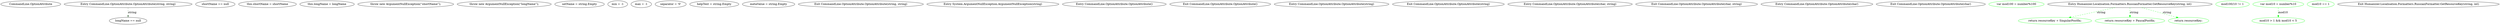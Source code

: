 digraph  {
n23 [label="CommandLine.OptionAttribute", span=""];
n0 [cluster="CommandLine.OptionAttribute.OptionAttribute(string, string)", label="Entry CommandLine.OptionAttribute.OptionAttribute(string, string)", span="23-23"];
n1 [cluster="CommandLine.OptionAttribute.OptionAttribute(string, string)", label="shortName == null", span="25-25"];
n3 [cluster="CommandLine.OptionAttribute.OptionAttribute(string, string)", label="longName == null", span="26-26"];
n5 [cluster="CommandLine.OptionAttribute.OptionAttribute(string, string)", label="this.shortName = shortName", span="28-28"];
n6 [cluster="CommandLine.OptionAttribute.OptionAttribute(string, string)", label="this.longName = longName", span="29-29"];
n2 [cluster="CommandLine.OptionAttribute.OptionAttribute(string, string)", label="throw new ArgumentNullException(''shortName'');", span="25-25"];
n4 [cluster="CommandLine.OptionAttribute.OptionAttribute(string, string)", label="throw new ArgumentNullException(''longName'');", span="26-26"];
n7 [cluster="CommandLine.OptionAttribute.OptionAttribute(string, string)", label="setName = string.Empty", span="30-30"];
n8 [cluster="CommandLine.OptionAttribute.OptionAttribute(string, string)", label="min = -1", span="31-31"];
n9 [cluster="CommandLine.OptionAttribute.OptionAttribute(string, string)", label="max = -1", span="32-32"];
n10 [cluster="CommandLine.OptionAttribute.OptionAttribute(string, string)", label="separator = '\0'", span="33-33"];
n11 [cluster="CommandLine.OptionAttribute.OptionAttribute(string, string)", label="helpText = string.Empty", span="34-34"];
n12 [cluster="CommandLine.OptionAttribute.OptionAttribute(string, string)", label="metaValue = string.Empty", span="35-35"];
n13 [cluster="CommandLine.OptionAttribute.OptionAttribute(string, string)", label="Exit CommandLine.OptionAttribute.OptionAttribute(string, string)", span="23-23"];
n14 [cluster="System.ArgumentNullException.ArgumentNullException(string)", label="Entry System.ArgumentNullException.ArgumentNullException(string)", span="0-0"];
n15 [cluster="CommandLine.OptionAttribute.OptionAttribute()", label="Entry CommandLine.OptionAttribute.OptionAttribute()", span="42-42"];
n16 [cluster="CommandLine.OptionAttribute.OptionAttribute()", label="Exit CommandLine.OptionAttribute.OptionAttribute()", span="42-42"];
n17 [cluster="CommandLine.OptionAttribute.OptionAttribute(string)", label="Entry CommandLine.OptionAttribute.OptionAttribute(string)", span="51-51"];
n18 [cluster="CommandLine.OptionAttribute.OptionAttribute(string)", label="Exit CommandLine.OptionAttribute.OptionAttribute(string)", span="51-51"];
n19 [cluster="CommandLine.OptionAttribute.OptionAttribute(char, string)", label="Entry CommandLine.OptionAttribute.OptionAttribute(char, string)", span="61-61"];
n20 [cluster="CommandLine.OptionAttribute.OptionAttribute(char, string)", label="Exit CommandLine.OptionAttribute.OptionAttribute(char, string)", span="61-61"];
n21 [cluster="CommandLine.OptionAttribute.OptionAttribute(char)", label="Entry CommandLine.OptionAttribute.OptionAttribute(char)", span="70-70"];
n22 [cluster="CommandLine.OptionAttribute.OptionAttribute(char)", label="Exit CommandLine.OptionAttribute.OptionAttribute(char)", span="70-70"];
d1 [cluster="Humanizer.Localisation.Formatters.RussianFormatter.GetResourceKey(string, int)", color=green, community=0, label="var mod100 = number%100", prediction=0, span="9-9"];
d0 [cluster="Humanizer.Localisation.Formatters.RussianFormatter.GetResourceKey(string, int)", label="Entry Humanizer.Localisation.Formatters.RussianFormatter.GetResourceKey(string, int)", span="7-7"];
d2 [cluster="Humanizer.Localisation.Formatters.RussianFormatter.GetResourceKey(string, int)", color=green, community=0, label="mod100/10 != 1", prediction=1, span="10-10"];
d3 [cluster="Humanizer.Localisation.Formatters.RussianFormatter.GetResourceKey(string, int)", color=green, community=0, label="var mod10 = number%10", prediction=2, span="12-12"];
d4 [cluster="Humanizer.Localisation.Formatters.RussianFormatter.GetResourceKey(string, int)", color=green, community=0, label="mod10 == 1", prediction=3, span="14-14"];
d6 [cluster="Humanizer.Localisation.Formatters.RussianFormatter.GetResourceKey(string, int)", color=green, community=0, label="mod10 > 1 && mod10 < 5", prediction=2, span="17-17"];
d5 [cluster="Humanizer.Localisation.Formatters.RussianFormatter.GetResourceKey(string, int)", color=green, community=0, label="return resourceKey + SingularPostfix;", prediction=5, span="15-15"];
d9 [cluster="Humanizer.Localisation.Formatters.RussianFormatter.GetResourceKey(string, int)", label="Exit Humanizer.Localisation.Formatters.RussianFormatter.GetResourceKey(string, int)", span="7-7"];
d7 [cluster="Humanizer.Localisation.Formatters.RussianFormatter.GetResourceKey(string, int)", color=green, community=0, label="return resourceKey + PaucalPostfix;", prediction=5, span="18-18"];
d8 [cluster="Humanizer.Localisation.Formatters.RussianFormatter.GetResourceKey(string, int)", color=green, community=0, label="return resourceKey;", prediction=5, span="21-21"];
n0 -> n3  [color=darkseagreen4, key=1, label=string, style=dashed];
d0 -> d5  [color=green, key=1, label=string, style=dashed];
d0 -> d7  [color=green, key=1, label=string, style=dashed];
d0 -> d8  [color=green, key=1, label=string, style=dashed];
d3 -> d6  [color=green, key=1, label=mod10, style=dashed];
}
